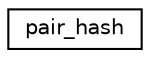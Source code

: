 digraph "Graphical Class Hierarchy"
{
 // LATEX_PDF_SIZE
  edge [fontname="Helvetica",fontsize="10",labelfontname="Helvetica",labelfontsize="10"];
  node [fontname="Helvetica",fontsize="10",shape=record];
  rankdir="LR";
  Node0 [label="pair_hash",height=0.2,width=0.4,color="black", fillcolor="white", style="filled",URL="$structpair__hash.html",tooltip=" "];
}
